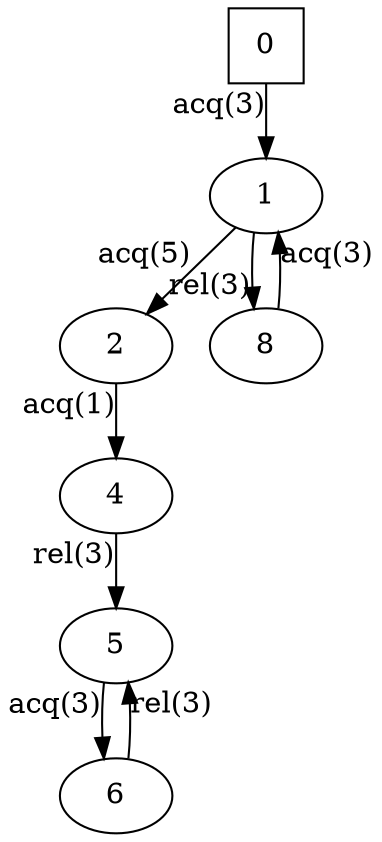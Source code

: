 digraph auto_3{
0[shape=square];
1;
2;
4;
5;
6;
8;
5 -> 6[xlabel="acq(3)"];
2 -> 4[xlabel="acq(1)"];
6 -> 5[xlabel="rel(3)"];
8 -> 1[xlabel="acq(3)"];
0 -> 1[xlabel="acq(3)"];
1 -> 2[xlabel="acq(5)"];
1 -> 8[xlabel="rel(3)"];
4 -> 5[xlabel="rel(3)"];
}
